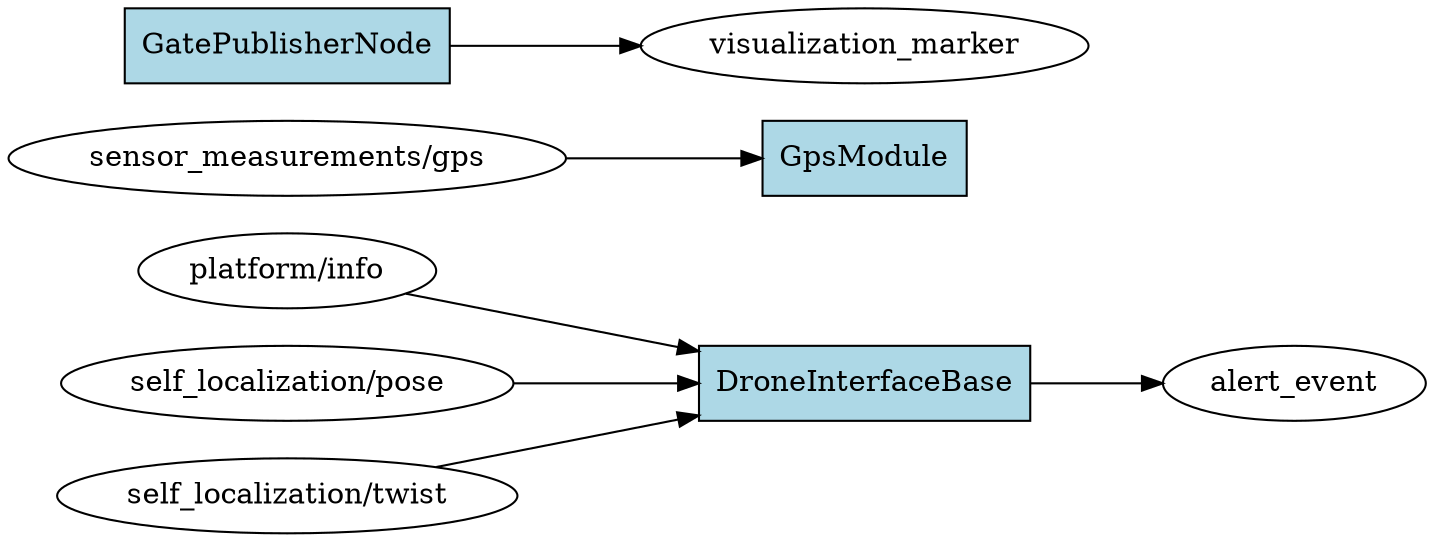 digraph ROS2_Computation_Graph {
  rankdir=LR;
  node [shape=box, style=filled, fillcolor=lightgray];
  "platform/info" [shape=ellipse, fillcolor=white];
  "platform/info" -> "DroneInterfaceBase";
  "self_localization/pose" [shape=ellipse, fillcolor=white];
  "self_localization/pose" -> "DroneInterfaceBase";
  "self_localization/twist" [shape=ellipse, fillcolor=white];
  "self_localization/twist" -> "DroneInterfaceBase";
  "alert_event" [shape=ellipse, fillcolor=white];
  "DroneInterfaceBase" -> "alert_event";
  "sensor_measurements/gps" [shape=ellipse, fillcolor=white];
  "sensor_measurements/gps" -> "GpsModule";
  "visualization_marker" [shape=ellipse, fillcolor=white];
  "GatePublisherNode" -> "visualization_marker";
  "GpsModule" [shape=box, fillcolor=lightblue];
  "DroneInterfaceBase" [shape=box, fillcolor=lightblue];
  "GatePublisherNode" [shape=box, fillcolor=lightblue];
}